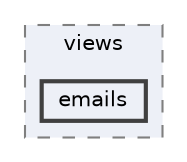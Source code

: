 digraph "resources/views/emails"
{
 // LATEX_PDF_SIZE
  bgcolor="transparent";
  edge [fontname=Helvetica,fontsize=10,labelfontname=Helvetica,labelfontsize=10];
  node [fontname=Helvetica,fontsize=10,shape=box,height=0.2,width=0.4];
  compound=true
  subgraph clusterdir_5794a73405254976eadeaaaebebc79b6 {
    graph [ bgcolor="#edf0f7", pencolor="grey50", label="views", fontname=Helvetica,fontsize=10 style="filled,dashed", URL="dir_5794a73405254976eadeaaaebebc79b6.html",tooltip=""]
  dir_c8e4a3cfd6c8ae72c7dc6cce32f72090 [label="emails", fillcolor="#edf0f7", color="grey25", style="filled,bold", URL="dir_c8e4a3cfd6c8ae72c7dc6cce32f72090.html",tooltip=""];
  }
}
